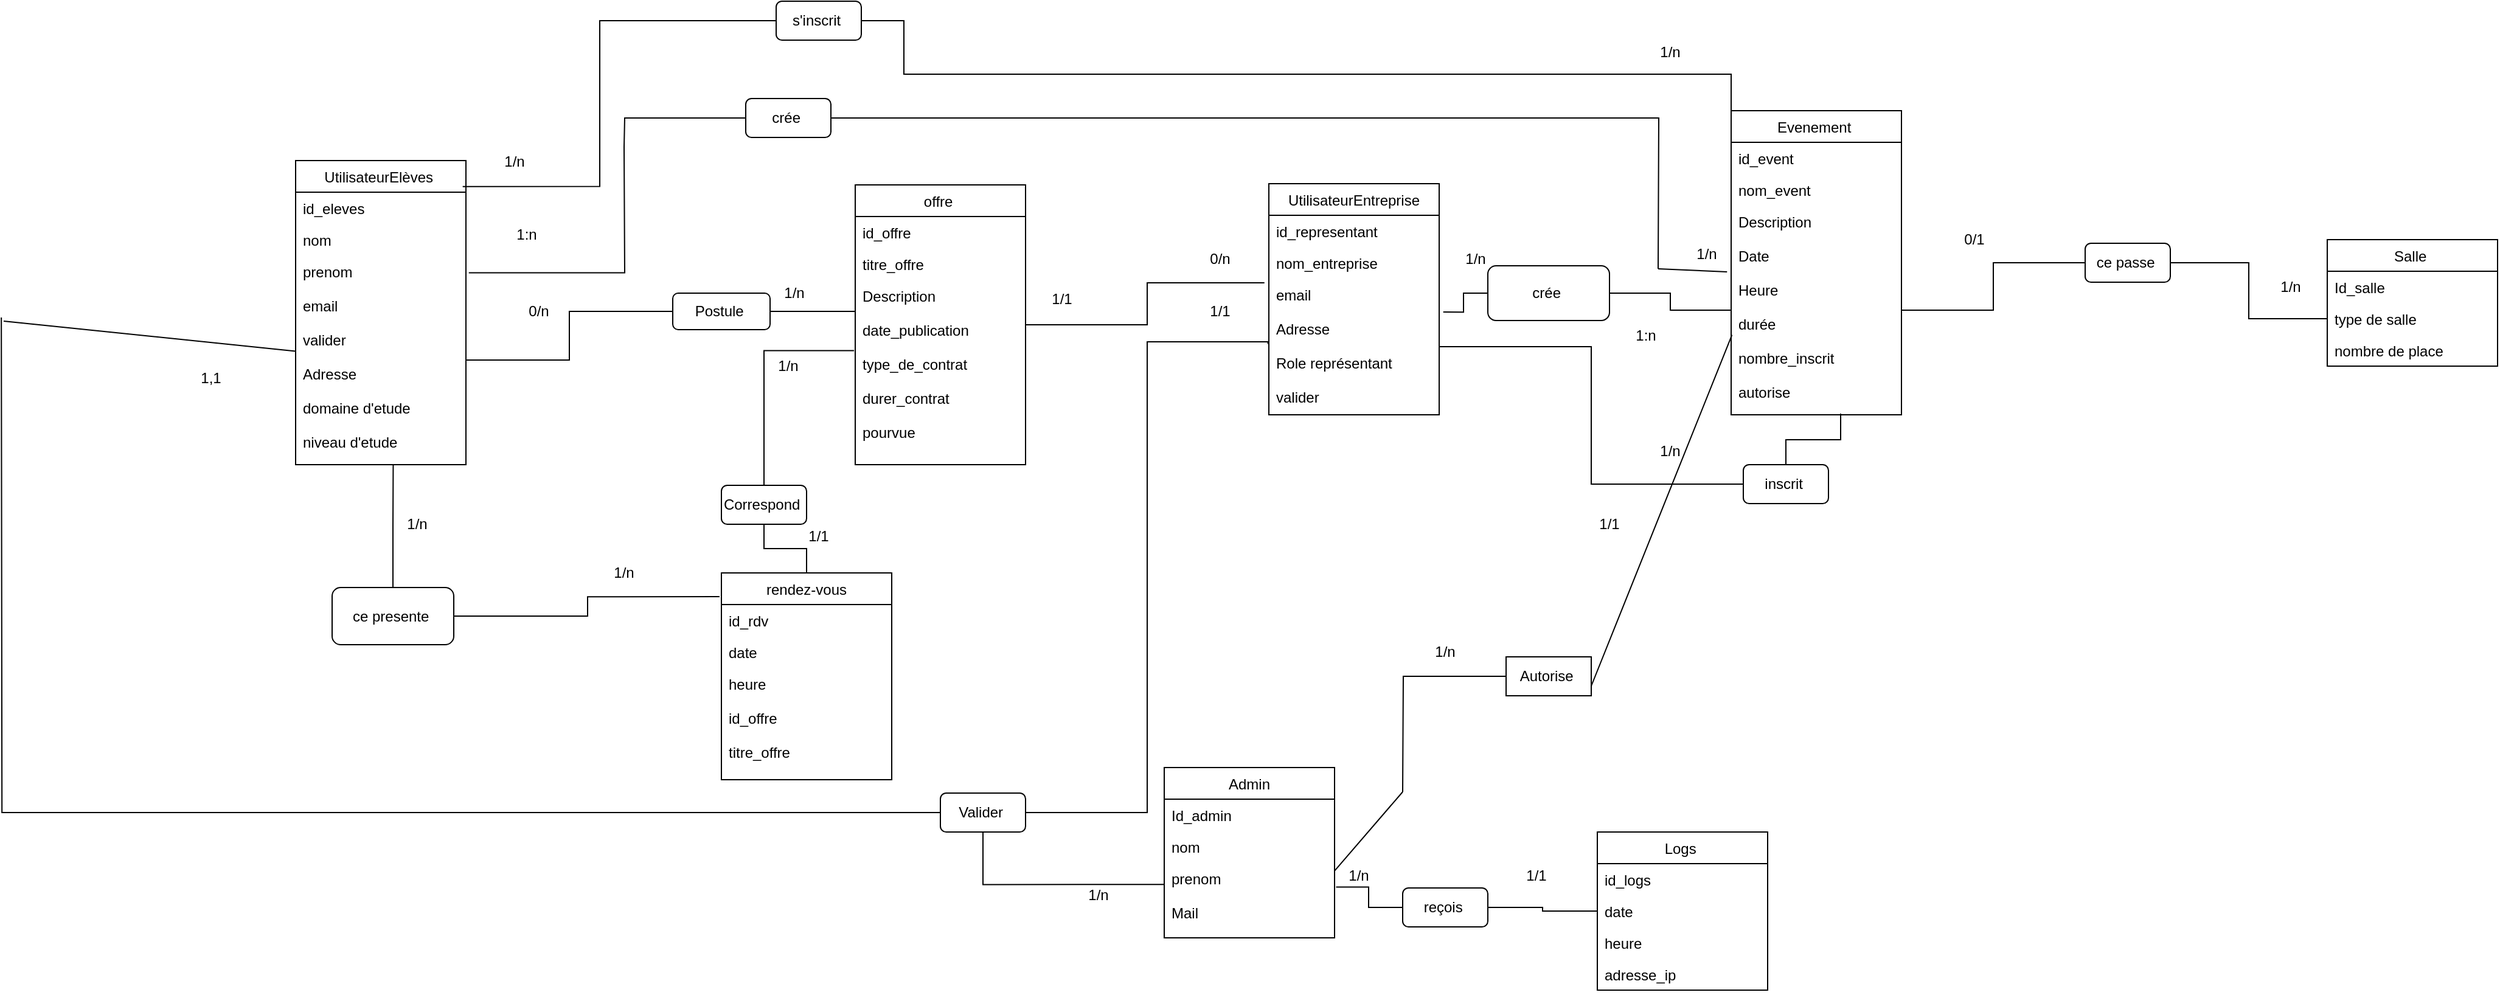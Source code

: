 <mxfile version="20.3.0" type="device"><diagram id="kT9f4pUZSj9P1lLniFnm" name="Page-1"><mxGraphModel dx="2051" dy="1788" grid="1" gridSize="10" guides="1" tooltips="1" connect="1" arrows="1" fold="1" page="1" pageScale="1" pageWidth="827" pageHeight="1169" math="0" shadow="0"><root><mxCell id="0"/><mxCell id="1" parent="0"/><mxCell id="MipJGmoiS9CeCZk2VejD-1" value="UtilisateurElèves " style="swimlane;fontStyle=0;childLayout=stackLayout;horizontal=1;startSize=26;fillColor=none;horizontalStack=0;resizeParent=1;resizeParentMax=0;resizeLast=0;collapsible=1;marginBottom=0;" parent="1" vertex="1"><mxGeometry x="-300" y="111" width="140" height="250" as="geometry"/></mxCell><mxCell id="MipJGmoiS9CeCZk2VejD-2" value="id_eleves" style="text;strokeColor=none;fillColor=none;align=left;verticalAlign=top;spacingLeft=4;spacingRight=4;overflow=hidden;rotatable=0;points=[[0,0.5],[1,0.5]];portConstraint=eastwest;" parent="MipJGmoiS9CeCZk2VejD-1" vertex="1"><mxGeometry y="26" width="140" height="26" as="geometry"/></mxCell><mxCell id="MipJGmoiS9CeCZk2VejD-3" value="nom&#10;" style="text;strokeColor=none;fillColor=none;align=left;verticalAlign=top;spacingLeft=4;spacingRight=4;overflow=hidden;rotatable=0;points=[[0,0.5],[1,0.5]];portConstraint=eastwest;" parent="MipJGmoiS9CeCZk2VejD-1" vertex="1"><mxGeometry y="52" width="140" height="26" as="geometry"/></mxCell><mxCell id="MipJGmoiS9CeCZk2VejD-4" value="prenom&#10;&#10;email &#10;&#10;valider &#10;&#10;Adresse &#10;&#10;domaine d'etude &#10;&#10;niveau d'etude " style="text;strokeColor=none;fillColor=none;align=left;verticalAlign=top;spacingLeft=4;spacingRight=4;overflow=hidden;rotatable=0;points=[[0,0.5],[1,0.5]];portConstraint=eastwest;" parent="MipJGmoiS9CeCZk2VejD-1" vertex="1"><mxGeometry y="78" width="140" height="172" as="geometry"/></mxCell><mxCell id="MipJGmoiS9CeCZk2VejD-5" value="UtilisateurEntreprise" style="swimlane;fontStyle=0;childLayout=stackLayout;horizontal=1;startSize=26;fillColor=none;horizontalStack=0;resizeParent=1;resizeParentMax=0;resizeLast=0;collapsible=1;marginBottom=0;" parent="1" vertex="1"><mxGeometry x="500" y="130" width="140" height="190" as="geometry"/></mxCell><mxCell id="MipJGmoiS9CeCZk2VejD-6" value="id_representant " style="text;strokeColor=none;fillColor=none;align=left;verticalAlign=top;spacingLeft=4;spacingRight=4;overflow=hidden;rotatable=0;points=[[0,0.5],[1,0.5]];portConstraint=eastwest;" parent="MipJGmoiS9CeCZk2VejD-5" vertex="1"><mxGeometry y="26" width="140" height="26" as="geometry"/></mxCell><mxCell id="MipJGmoiS9CeCZk2VejD-7" value="nom_entreprise &#10;" style="text;strokeColor=none;fillColor=none;align=left;verticalAlign=top;spacingLeft=4;spacingRight=4;overflow=hidden;rotatable=0;points=[[0,0.5],[1,0.5]];portConstraint=eastwest;" parent="MipJGmoiS9CeCZk2VejD-5" vertex="1"><mxGeometry y="52" width="140" height="26" as="geometry"/></mxCell><mxCell id="MipJGmoiS9CeCZk2VejD-8" value="email &#10;&#10;Adresse &#10;&#10;Role représentant &#10;&#10;valider " style="text;strokeColor=none;fillColor=none;align=left;verticalAlign=top;spacingLeft=4;spacingRight=4;overflow=hidden;rotatable=0;points=[[0,0.5],[1,0.5]];portConstraint=eastwest;" parent="MipJGmoiS9CeCZk2VejD-5" vertex="1"><mxGeometry y="78" width="140" height="112" as="geometry"/></mxCell><mxCell id="MipJGmoiS9CeCZk2VejD-9" value="Evenement " style="swimlane;fontStyle=0;childLayout=stackLayout;horizontal=1;startSize=26;fillColor=none;horizontalStack=0;resizeParent=1;resizeParentMax=0;resizeLast=0;collapsible=1;marginBottom=0;" parent="1" vertex="1"><mxGeometry x="880" y="70" width="140" height="250" as="geometry"/></mxCell><mxCell id="MipJGmoiS9CeCZk2VejD-10" value="id_event " style="text;strokeColor=none;fillColor=none;align=left;verticalAlign=top;spacingLeft=4;spacingRight=4;overflow=hidden;rotatable=0;points=[[0,0.5],[1,0.5]];portConstraint=eastwest;" parent="MipJGmoiS9CeCZk2VejD-9" vertex="1"><mxGeometry y="26" width="140" height="26" as="geometry"/></mxCell><mxCell id="MipJGmoiS9CeCZk2VejD-11" value="nom_event" style="text;strokeColor=none;fillColor=none;align=left;verticalAlign=top;spacingLeft=4;spacingRight=4;overflow=hidden;rotatable=0;points=[[0,0.5],[1,0.5]];portConstraint=eastwest;" parent="MipJGmoiS9CeCZk2VejD-9" vertex="1"><mxGeometry y="52" width="140" height="26" as="geometry"/></mxCell><mxCell id="MipJGmoiS9CeCZk2VejD-12" value="Description&#10;&#10;Date &#10;&#10;Heure &#10;&#10;durée &#10;&#10;nombre_inscrit &#10;&#10;autorise " style="text;strokeColor=none;fillColor=none;align=left;verticalAlign=top;spacingLeft=4;spacingRight=4;overflow=hidden;rotatable=0;points=[[0,0.5],[1,0.5]];portConstraint=eastwest;" parent="MipJGmoiS9CeCZk2VejD-9" vertex="1"><mxGeometry y="78" width="140" height="172" as="geometry"/></mxCell><mxCell id="YOaphWL9sQhOk_daMz3s-17" style="edgeStyle=orthogonalEdgeStyle;rounded=0;orthogonalLoop=1;jettySize=auto;html=1;entryX=-0.026;entryY=0.031;entryDx=0;entryDy=0;entryPerimeter=0;endArrow=none;endFill=0;" parent="1" source="MipJGmoiS9CeCZk2VejD-14" target="MipJGmoiS9CeCZk2VejD-8" edge="1"><mxGeometry relative="1" as="geometry"/></mxCell><mxCell id="MipJGmoiS9CeCZk2VejD-14" value="offre " style="swimlane;fontStyle=0;childLayout=stackLayout;horizontal=1;startSize=26;fillColor=none;horizontalStack=0;resizeParent=1;resizeParentMax=0;resizeLast=0;collapsible=1;marginBottom=0;" parent="1" vertex="1"><mxGeometry x="160" y="131" width="140" height="230" as="geometry"/></mxCell><mxCell id="MipJGmoiS9CeCZk2VejD-15" value="id_offre " style="text;strokeColor=none;fillColor=none;align=left;verticalAlign=top;spacingLeft=4;spacingRight=4;overflow=hidden;rotatable=0;points=[[0,0.5],[1,0.5]];portConstraint=eastwest;" parent="MipJGmoiS9CeCZk2VejD-14" vertex="1"><mxGeometry y="26" width="140" height="26" as="geometry"/></mxCell><mxCell id="MipJGmoiS9CeCZk2VejD-16" value="titre_offre " style="text;strokeColor=none;fillColor=none;align=left;verticalAlign=top;spacingLeft=4;spacingRight=4;overflow=hidden;rotatable=0;points=[[0,0.5],[1,0.5]];portConstraint=eastwest;" parent="MipJGmoiS9CeCZk2VejD-14" vertex="1"><mxGeometry y="52" width="140" height="26" as="geometry"/></mxCell><mxCell id="MipJGmoiS9CeCZk2VejD-17" value="Description&#10;&#10;date_publication &#10;&#10;type_de_contrat&#10;&#10;durer_contrat&#10;&#10;pourvue " style="text;strokeColor=none;fillColor=none;align=left;verticalAlign=top;spacingLeft=4;spacingRight=4;overflow=hidden;rotatable=0;points=[[0,0.5],[1,0.5]];portConstraint=eastwest;" parent="MipJGmoiS9CeCZk2VejD-14" vertex="1"><mxGeometry y="78" width="140" height="152" as="geometry"/></mxCell><mxCell id="MipJGmoiS9CeCZk2VejD-18" value="rendez-vous" style="swimlane;fontStyle=0;childLayout=stackLayout;horizontal=1;startSize=26;fillColor=none;horizontalStack=0;resizeParent=1;resizeParentMax=0;resizeLast=0;collapsible=1;marginBottom=0;" parent="1" vertex="1"><mxGeometry x="50" y="450" width="140" height="170" as="geometry"/></mxCell><mxCell id="MipJGmoiS9CeCZk2VejD-19" value="id_rdv" style="text;strokeColor=none;fillColor=none;align=left;verticalAlign=top;spacingLeft=4;spacingRight=4;overflow=hidden;rotatable=0;points=[[0,0.5],[1,0.5]];portConstraint=eastwest;" parent="MipJGmoiS9CeCZk2VejD-18" vertex="1"><mxGeometry y="26" width="140" height="26" as="geometry"/></mxCell><mxCell id="MipJGmoiS9CeCZk2VejD-20" value="date" style="text;strokeColor=none;fillColor=none;align=left;verticalAlign=top;spacingLeft=4;spacingRight=4;overflow=hidden;rotatable=0;points=[[0,0.5],[1,0.5]];portConstraint=eastwest;" parent="MipJGmoiS9CeCZk2VejD-18" vertex="1"><mxGeometry y="52" width="140" height="26" as="geometry"/></mxCell><mxCell id="MipJGmoiS9CeCZk2VejD-21" value="heure &#10;&#10;id_offre &#10;&#10;titre_offre " style="text;strokeColor=none;fillColor=none;align=left;verticalAlign=top;spacingLeft=4;spacingRight=4;overflow=hidden;rotatable=0;points=[[0,0.5],[1,0.5]];portConstraint=eastwest;" parent="MipJGmoiS9CeCZk2VejD-18" vertex="1"><mxGeometry y="78" width="140" height="92" as="geometry"/></mxCell><mxCell id="MipJGmoiS9CeCZk2VejD-22" value="Admin" style="swimlane;fontStyle=0;childLayout=stackLayout;horizontal=1;startSize=26;fillColor=none;horizontalStack=0;resizeParent=1;resizeParentMax=0;resizeLast=0;collapsible=1;marginBottom=0;" parent="1" vertex="1"><mxGeometry x="414" y="610" width="140" height="140" as="geometry"/></mxCell><mxCell id="MipJGmoiS9CeCZk2VejD-23" value="Id_admin" style="text;strokeColor=none;fillColor=none;align=left;verticalAlign=top;spacingLeft=4;spacingRight=4;overflow=hidden;rotatable=0;points=[[0,0.5],[1,0.5]];portConstraint=eastwest;" parent="MipJGmoiS9CeCZk2VejD-22" vertex="1"><mxGeometry y="26" width="140" height="26" as="geometry"/></mxCell><mxCell id="MipJGmoiS9CeCZk2VejD-24" value="nom&#10;" style="text;strokeColor=none;fillColor=none;align=left;verticalAlign=top;spacingLeft=4;spacingRight=4;overflow=hidden;rotatable=0;points=[[0,0.5],[1,0.5]];portConstraint=eastwest;" parent="MipJGmoiS9CeCZk2VejD-22" vertex="1"><mxGeometry y="52" width="140" height="26" as="geometry"/></mxCell><mxCell id="MipJGmoiS9CeCZk2VejD-25" value="prenom&#10;&#10;Mail" style="text;strokeColor=none;fillColor=none;align=left;verticalAlign=top;spacingLeft=4;spacingRight=4;overflow=hidden;rotatable=0;points=[[0,0.5],[1,0.5]];portConstraint=eastwest;" parent="MipJGmoiS9CeCZk2VejD-22" vertex="1"><mxGeometry y="78" width="140" height="62" as="geometry"/></mxCell><mxCell id="MipJGmoiS9CeCZk2VejD-30" value="Logs " style="swimlane;fontStyle=0;childLayout=stackLayout;horizontal=1;startSize=26;fillColor=none;horizontalStack=0;resizeParent=1;resizeParentMax=0;resizeLast=0;collapsible=1;marginBottom=0;" parent="1" vertex="1"><mxGeometry x="770" y="663" width="140" height="130" as="geometry"/></mxCell><mxCell id="MipJGmoiS9CeCZk2VejD-31" value="id_logs" style="text;strokeColor=none;fillColor=none;align=left;verticalAlign=top;spacingLeft=4;spacingRight=4;overflow=hidden;rotatable=0;points=[[0,0.5],[1,0.5]];portConstraint=eastwest;" parent="MipJGmoiS9CeCZk2VejD-30" vertex="1"><mxGeometry y="26" width="140" height="26" as="geometry"/></mxCell><mxCell id="MipJGmoiS9CeCZk2VejD-32" value="date " style="text;strokeColor=none;fillColor=none;align=left;verticalAlign=top;spacingLeft=4;spacingRight=4;overflow=hidden;rotatable=0;points=[[0,0.5],[1,0.5]];portConstraint=eastwest;" parent="MipJGmoiS9CeCZk2VejD-30" vertex="1"><mxGeometry y="52" width="140" height="26" as="geometry"/></mxCell><mxCell id="MipJGmoiS9CeCZk2VejD-33" value="heure " style="text;strokeColor=none;fillColor=none;align=left;verticalAlign=top;spacingLeft=4;spacingRight=4;overflow=hidden;rotatable=0;points=[[0,0.5],[1,0.5]];portConstraint=eastwest;" parent="MipJGmoiS9CeCZk2VejD-30" vertex="1"><mxGeometry y="78" width="140" height="26" as="geometry"/></mxCell><mxCell id="7bT8xUCwLgL1qmQ-IqeM-1" value="adresse_ip" style="text;strokeColor=none;fillColor=none;align=left;verticalAlign=top;spacingLeft=4;spacingRight=4;overflow=hidden;rotatable=0;points=[[0,0.5],[1,0.5]];portConstraint=eastwest;" vertex="1" parent="MipJGmoiS9CeCZk2VejD-30"><mxGeometry y="104" width="140" height="26" as="geometry"/></mxCell><mxCell id="MipJGmoiS9CeCZk2VejD-34" value="crée&amp;nbsp;" style="rounded=1;whiteSpace=wrap;html=1;" parent="1" vertex="1"><mxGeometry x="680" y="197.5" width="100" height="45" as="geometry"/></mxCell><mxCell id="MipJGmoiS9CeCZk2VejD-37" style="edgeStyle=orthogonalEdgeStyle;rounded=0;orthogonalLoop=1;jettySize=auto;html=1;endArrow=none;endFill=0;exitX=1.024;exitY=0.246;exitDx=0;exitDy=0;exitPerimeter=0;" parent="1" source="MipJGmoiS9CeCZk2VejD-8" target="MipJGmoiS9CeCZk2VejD-34" edge="1"><mxGeometry relative="1" as="geometry"/></mxCell><mxCell id="MipJGmoiS9CeCZk2VejD-38" style="edgeStyle=orthogonalEdgeStyle;rounded=0;orthogonalLoop=1;jettySize=auto;html=1;entryX=1;entryY=0.5;entryDx=0;entryDy=0;endArrow=none;endFill=0;" parent="1" source="MipJGmoiS9CeCZk2VejD-12" target="MipJGmoiS9CeCZk2VejD-34" edge="1"><mxGeometry relative="1" as="geometry"/></mxCell><mxCell id="MipJGmoiS9CeCZk2VejD-41" style="edgeStyle=orthogonalEdgeStyle;rounded=0;orthogonalLoop=1;jettySize=auto;html=1;entryX=0;entryY=0.5;entryDx=0;entryDy=0;endArrow=none;endFill=0;" parent="1" source="MipJGmoiS9CeCZk2VejD-39" target="MipJGmoiS9CeCZk2VejD-14" edge="1"><mxGeometry relative="1" as="geometry"><Array as="points"><mxPoint x="160" y="235"/></Array></mxGeometry></mxCell><mxCell id="MipJGmoiS9CeCZk2VejD-39" value="Postule&amp;nbsp;" style="rounded=1;whiteSpace=wrap;html=1;" parent="1" vertex="1"><mxGeometry x="10" y="220" width="80" height="30" as="geometry"/></mxCell><mxCell id="MipJGmoiS9CeCZk2VejD-40" style="edgeStyle=orthogonalEdgeStyle;rounded=0;orthogonalLoop=1;jettySize=auto;html=1;entryX=0;entryY=0.5;entryDx=0;entryDy=0;endArrow=none;endFill=0;" parent="1" source="MipJGmoiS9CeCZk2VejD-4" target="MipJGmoiS9CeCZk2VejD-39" edge="1"><mxGeometry relative="1" as="geometry"/></mxCell><mxCell id="MipJGmoiS9CeCZk2VejD-42" value="0/n" style="text;html=1;strokeColor=none;fillColor=none;align=center;verticalAlign=middle;whiteSpace=wrap;rounded=0;" parent="1" vertex="1"><mxGeometry x="-120" y="225" width="40" height="20" as="geometry"/></mxCell><mxCell id="MipJGmoiS9CeCZk2VejD-43" value="1/n" style="text;html=1;strokeColor=none;fillColor=none;align=center;verticalAlign=middle;whiteSpace=wrap;rounded=0;" parent="1" vertex="1"><mxGeometry x="90" y="210" width="40" height="20" as="geometry"/></mxCell><mxCell id="YOaphWL9sQhOk_daMz3s-13" style="edgeStyle=orthogonalEdgeStyle;rounded=0;orthogonalLoop=1;jettySize=auto;html=1;exitX=0.5;exitY=0;exitDx=0;exitDy=0;entryX=0.573;entryY=0.997;entryDx=0;entryDy=0;entryPerimeter=0;endArrow=none;endFill=0;" parent="1" source="MipJGmoiS9CeCZk2VejD-49" target="MipJGmoiS9CeCZk2VejD-4" edge="1"><mxGeometry relative="1" as="geometry"/></mxCell><mxCell id="YOaphWL9sQhOk_daMz3s-16" style="edgeStyle=orthogonalEdgeStyle;rounded=0;orthogonalLoop=1;jettySize=auto;html=1;exitX=1;exitY=0.5;exitDx=0;exitDy=0;entryX=-0.011;entryY=0.115;entryDx=0;entryDy=0;entryPerimeter=0;endArrow=none;endFill=0;" parent="1" source="MipJGmoiS9CeCZk2VejD-49" target="MipJGmoiS9CeCZk2VejD-18" edge="1"><mxGeometry relative="1" as="geometry"/></mxCell><mxCell id="MipJGmoiS9CeCZk2VejD-49" value="ce presente&amp;nbsp;" style="rounded=1;whiteSpace=wrap;html=1;" parent="1" vertex="1"><mxGeometry x="-270" y="462" width="100" height="47" as="geometry"/></mxCell><mxCell id="MipJGmoiS9CeCZk2VejD-58" style="edgeStyle=orthogonalEdgeStyle;rounded=0;orthogonalLoop=1;jettySize=auto;html=1;endArrow=none;endFill=0;entryX=1.017;entryY=0.083;entryDx=0;entryDy=0;entryPerimeter=0;" parent="1" target="MipJGmoiS9CeCZk2VejD-4" edge="1"><mxGeometry relative="1" as="geometry"><mxPoint x="-80" y="170" as="targetPoint"/><mxPoint x="-30" y="100" as="sourcePoint"/></mxGeometry></mxCell><mxCell id="MipJGmoiS9CeCZk2VejD-59" style="edgeStyle=orthogonalEdgeStyle;rounded=0;orthogonalLoop=1;jettySize=auto;html=1;endArrow=none;endFill=0;" parent="1" source="MipJGmoiS9CeCZk2VejD-54" edge="1"><mxGeometry relative="1" as="geometry"><mxPoint x="-30" y="100" as="targetPoint"/></mxGeometry></mxCell><mxCell id="MipJGmoiS9CeCZk2VejD-60" style="edgeStyle=orthogonalEdgeStyle;rounded=0;orthogonalLoop=1;jettySize=auto;html=1;endArrow=none;endFill=0;" parent="1" source="MipJGmoiS9CeCZk2VejD-54" edge="1"><mxGeometry relative="1" as="geometry"><mxPoint x="820" y="200" as="targetPoint"/></mxGeometry></mxCell><mxCell id="MipJGmoiS9CeCZk2VejD-54" value="crée&amp;nbsp;" style="rounded=1;whiteSpace=wrap;html=1;" parent="1" vertex="1"><mxGeometry x="70" y="60" width="70" height="32" as="geometry"/></mxCell><mxCell id="MipJGmoiS9CeCZk2VejD-61" value="" style="endArrow=none;html=1;exitX=-0.024;exitY=0.317;exitDx=0;exitDy=0;exitPerimeter=0;" parent="1" source="MipJGmoiS9CeCZk2VejD-12" edge="1"><mxGeometry width="50" height="50" relative="1" as="geometry"><mxPoint x="400" y="100" as="sourcePoint"/><mxPoint x="820" y="200" as="targetPoint"/></mxGeometry></mxCell><mxCell id="MipJGmoiS9CeCZk2VejD-63" style="edgeStyle=orthogonalEdgeStyle;rounded=0;orthogonalLoop=1;jettySize=auto;html=1;entryX=1.009;entryY=0.326;entryDx=0;entryDy=0;entryPerimeter=0;endArrow=none;endFill=0;" parent="1" source="MipJGmoiS9CeCZk2VejD-62" target="MipJGmoiS9CeCZk2VejD-25" edge="1"><mxGeometry relative="1" as="geometry"/></mxCell><mxCell id="MipJGmoiS9CeCZk2VejD-64" style="edgeStyle=orthogonalEdgeStyle;rounded=0;orthogonalLoop=1;jettySize=auto;html=1;entryX=0;entryY=0.5;entryDx=0;entryDy=0;endArrow=none;endFill=0;" parent="1" source="MipJGmoiS9CeCZk2VejD-62" target="MipJGmoiS9CeCZk2VejD-32" edge="1"><mxGeometry relative="1" as="geometry"/></mxCell><mxCell id="MipJGmoiS9CeCZk2VejD-62" value="reçois&amp;nbsp;" style="rounded=1;whiteSpace=wrap;html=1;" parent="1" vertex="1"><mxGeometry x="610" y="709" width="70" height="32" as="geometry"/></mxCell><mxCell id="MipJGmoiS9CeCZk2VejD-67" style="edgeStyle=orthogonalEdgeStyle;rounded=0;orthogonalLoop=1;jettySize=auto;html=1;endArrow=none;endFill=0;" parent="1" source="MipJGmoiS9CeCZk2VejD-65" edge="1"><mxGeometry relative="1" as="geometry"><mxPoint x="610" y="630" as="targetPoint"/></mxGeometry></mxCell><mxCell id="MipJGmoiS9CeCZk2VejD-65" value="Autorise&amp;nbsp;" style="rounded=1;whiteSpace=wrap;html=1;arcSize=0;" parent="1" vertex="1"><mxGeometry x="695" y="519" width="70" height="32" as="geometry"/></mxCell><mxCell id="MipJGmoiS9CeCZk2VejD-68" value="" style="endArrow=none;html=1;exitX=1.001;exitY=0.11;exitDx=0;exitDy=0;exitPerimeter=0;" parent="1" source="MipJGmoiS9CeCZk2VejD-25" edge="1"><mxGeometry width="50" height="50" relative="1" as="geometry"><mxPoint x="610" y="690" as="sourcePoint"/><mxPoint x="610" y="630" as="targetPoint"/></mxGeometry></mxCell><mxCell id="MipJGmoiS9CeCZk2VejD-69" value="" style="endArrow=none;html=1;exitX=1;exitY=0.75;exitDx=0;exitDy=0;entryX=0.005;entryY=0.618;entryDx=0;entryDy=0;entryPerimeter=0;" parent="1" source="MipJGmoiS9CeCZk2VejD-65" target="MipJGmoiS9CeCZk2VejD-12" edge="1"><mxGeometry width="50" height="50" relative="1" as="geometry"><mxPoint x="560" y="440" as="sourcePoint"/><mxPoint x="610" y="390" as="targetPoint"/></mxGeometry></mxCell><mxCell id="MipJGmoiS9CeCZk2VejD-74" style="edgeStyle=orthogonalEdgeStyle;rounded=0;orthogonalLoop=1;jettySize=auto;html=1;entryX=0.003;entryY=0.293;entryDx=0;entryDy=0;entryPerimeter=0;endArrow=none;endFill=0;" parent="1" source="MipJGmoiS9CeCZk2VejD-72" target="MipJGmoiS9CeCZk2VejD-25" edge="1"><mxGeometry relative="1" as="geometry"/></mxCell><mxCell id="MipJGmoiS9CeCZk2VejD-75" style="edgeStyle=orthogonalEdgeStyle;rounded=0;orthogonalLoop=1;jettySize=auto;html=1;endArrow=none;endFill=0;entryX=-0.005;entryY=0.48;entryDx=0;entryDy=0;entryPerimeter=0;" parent="1" source="MipJGmoiS9CeCZk2VejD-72" target="MipJGmoiS9CeCZk2VejD-8" edge="1"><mxGeometry relative="1" as="geometry"><mxPoint x="490" y="260" as="targetPoint"/><Array as="points"><mxPoint x="400" y="647"/><mxPoint x="400" y="260"/><mxPoint x="499" y="260"/></Array></mxGeometry></mxCell><mxCell id="MipJGmoiS9CeCZk2VejD-77" style="edgeStyle=orthogonalEdgeStyle;rounded=0;orthogonalLoop=1;jettySize=auto;html=1;endArrow=none;endFill=0;" parent="1" source="MipJGmoiS9CeCZk2VejD-72" edge="1"><mxGeometry relative="1" as="geometry"><mxPoint x="-541.905" y="240.0" as="targetPoint"/></mxGeometry></mxCell><mxCell id="MipJGmoiS9CeCZk2VejD-72" value="Valider&amp;nbsp;&lt;br&gt;" style="rounded=1;whiteSpace=wrap;html=1;" parent="1" vertex="1"><mxGeometry x="230" y="631" width="70" height="32" as="geometry"/></mxCell><mxCell id="MipJGmoiS9CeCZk2VejD-78" value="" style="endArrow=none;html=1;" parent="1" target="MipJGmoiS9CeCZk2VejD-4" edge="1"><mxGeometry width="50" height="50" relative="1" as="geometry"><mxPoint x="-540" y="243" as="sourcePoint"/><mxPoint x="-460" y="162.5" as="targetPoint"/></mxGeometry></mxCell><mxCell id="MipJGmoiS9CeCZk2VejD-79" value="1/n" style="text;html=1;strokeColor=none;fillColor=none;align=center;verticalAlign=middle;whiteSpace=wrap;rounded=0;" parent="1" vertex="1"><mxGeometry x="554" y="689" width="40" height="20" as="geometry"/></mxCell><mxCell id="MipJGmoiS9CeCZk2VejD-80" value="1/1" style="text;html=1;strokeColor=none;fillColor=none;align=center;verticalAlign=middle;whiteSpace=wrap;rounded=0;" parent="1" vertex="1"><mxGeometry x="700" y="689" width="40" height="20" as="geometry"/></mxCell><mxCell id="MipJGmoiS9CeCZk2VejD-81" value="1/n" style="text;html=1;strokeColor=none;fillColor=none;align=center;verticalAlign=middle;whiteSpace=wrap;rounded=0;" parent="1" vertex="1"><mxGeometry x="625" y="505" width="40" height="20" as="geometry"/></mxCell><mxCell id="MipJGmoiS9CeCZk2VejD-82" value="1/1" style="text;html=1;strokeColor=none;fillColor=none;align=center;verticalAlign=middle;whiteSpace=wrap;rounded=0;" parent="1" vertex="1"><mxGeometry x="760" y="400" width="40" height="20" as="geometry"/></mxCell><mxCell id="MipJGmoiS9CeCZk2VejD-83" value="1:n" style="text;html=1;strokeColor=none;fillColor=none;align=center;verticalAlign=middle;whiteSpace=wrap;rounded=0;" parent="1" vertex="1"><mxGeometry x="790" y="245" width="40" height="20" as="geometry"/></mxCell><mxCell id="MipJGmoiS9CeCZk2VejD-84" value="Salle " style="swimlane;fontStyle=0;childLayout=stackLayout;horizontal=1;startSize=26;fillColor=none;horizontalStack=0;resizeParent=1;resizeParentMax=0;resizeLast=0;collapsible=1;marginBottom=0;" parent="1" vertex="1"><mxGeometry x="1370" y="176" width="140" height="104" as="geometry"/></mxCell><mxCell id="MipJGmoiS9CeCZk2VejD-86" value="Id_salle " style="text;strokeColor=none;fillColor=none;align=left;verticalAlign=top;spacingLeft=4;spacingRight=4;overflow=hidden;rotatable=0;points=[[0,0.5],[1,0.5]];portConstraint=eastwest;" parent="MipJGmoiS9CeCZk2VejD-84" vertex="1"><mxGeometry y="26" width="140" height="26" as="geometry"/></mxCell><mxCell id="MipJGmoiS9CeCZk2VejD-85" value="type de salle " style="text;strokeColor=none;fillColor=none;align=left;verticalAlign=top;spacingLeft=4;spacingRight=4;overflow=hidden;rotatable=0;points=[[0,0.5],[1,0.5]];portConstraint=eastwest;" parent="MipJGmoiS9CeCZk2VejD-84" vertex="1"><mxGeometry y="52" width="140" height="26" as="geometry"/></mxCell><mxCell id="MipJGmoiS9CeCZk2VejD-87" value="nombre de place " style="text;strokeColor=none;fillColor=none;align=left;verticalAlign=top;spacingLeft=4;spacingRight=4;overflow=hidden;rotatable=0;points=[[0,0.5],[1,0.5]];portConstraint=eastwest;" parent="MipJGmoiS9CeCZk2VejD-84" vertex="1"><mxGeometry y="78" width="140" height="26" as="geometry"/></mxCell><mxCell id="MipJGmoiS9CeCZk2VejD-93" value="1/n" style="text;html=1;strokeColor=none;fillColor=none;align=center;verticalAlign=middle;whiteSpace=wrap;rounded=0;" parent="1" vertex="1"><mxGeometry x="-220" y="400" width="40" height="20" as="geometry"/></mxCell><mxCell id="MipJGmoiS9CeCZk2VejD-94" value="1/n" style="text;html=1;strokeColor=none;fillColor=none;align=center;verticalAlign=middle;whiteSpace=wrap;rounded=0;" parent="1" vertex="1"><mxGeometry x="-50" y="440" width="40" height="20" as="geometry"/></mxCell><mxCell id="MipJGmoiS9CeCZk2VejD-97" value="1:n" style="text;html=1;strokeColor=none;fillColor=none;align=center;verticalAlign=middle;whiteSpace=wrap;rounded=0;" parent="1" vertex="1"><mxGeometry x="-130" y="162" width="40" height="20" as="geometry"/></mxCell><mxCell id="MipJGmoiS9CeCZk2VejD-98" value="1/n" style="text;html=1;strokeColor=none;fillColor=none;align=center;verticalAlign=middle;whiteSpace=wrap;rounded=0;" parent="1" vertex="1"><mxGeometry x="840" y="177.5" width="40" height="20" as="geometry"/></mxCell><mxCell id="MipJGmoiS9CeCZk2VejD-99" value="1/n" style="text;html=1;strokeColor=none;fillColor=none;align=center;verticalAlign=middle;whiteSpace=wrap;rounded=0;" parent="1" vertex="1"><mxGeometry x="650" y="182" width="40" height="20" as="geometry"/></mxCell><mxCell id="MipJGmoiS9CeCZk2VejD-100" value="1/1" style="text;html=1;strokeColor=none;fillColor=none;align=center;verticalAlign=middle;whiteSpace=wrap;rounded=0;" parent="1" vertex="1"><mxGeometry x="440" y="225" width="40" height="20" as="geometry"/></mxCell><mxCell id="MipJGmoiS9CeCZk2VejD-103" value="1/n" style="text;html=1;strokeColor=none;fillColor=none;align=center;verticalAlign=middle;whiteSpace=wrap;rounded=0;" parent="1" vertex="1"><mxGeometry x="340" y="705" width="40" height="20" as="geometry"/></mxCell><mxCell id="YOaphWL9sQhOk_daMz3s-3" style="edgeStyle=orthogonalEdgeStyle;rounded=0;orthogonalLoop=1;jettySize=auto;html=1;endArrow=none;endFill=0;" parent="1" source="YOaphWL9sQhOk_daMz3s-1" target="MipJGmoiS9CeCZk2VejD-18" edge="1"><mxGeometry relative="1" as="geometry"/></mxCell><mxCell id="YOaphWL9sQhOk_daMz3s-6" style="edgeStyle=orthogonalEdgeStyle;rounded=0;orthogonalLoop=1;jettySize=auto;html=1;exitX=0.5;exitY=0;exitDx=0;exitDy=0;entryX=-0.007;entryY=0.383;entryDx=0;entryDy=0;entryPerimeter=0;endArrow=none;endFill=0;" parent="1" source="YOaphWL9sQhOk_daMz3s-1" target="MipJGmoiS9CeCZk2VejD-17" edge="1"><mxGeometry relative="1" as="geometry"/></mxCell><mxCell id="YOaphWL9sQhOk_daMz3s-1" value="Correspond&amp;nbsp;" style="rounded=1;whiteSpace=wrap;html=1;" parent="1" vertex="1"><mxGeometry x="50" y="378" width="70" height="32" as="geometry"/></mxCell><mxCell id="YOaphWL9sQhOk_daMz3s-4" value="1/1" style="text;html=1;strokeColor=none;fillColor=none;align=center;verticalAlign=middle;whiteSpace=wrap;rounded=0;" parent="1" vertex="1"><mxGeometry x="110" y="410" width="40" height="20" as="geometry"/></mxCell><mxCell id="YOaphWL9sQhOk_daMz3s-5" value="1/n" style="text;html=1;strokeColor=none;fillColor=none;align=center;verticalAlign=middle;whiteSpace=wrap;rounded=0;" parent="1" vertex="1"><mxGeometry x="85" y="270" width="40" height="20" as="geometry"/></mxCell><mxCell id="YOaphWL9sQhOk_daMz3s-18" value="0/n" style="text;html=1;strokeColor=none;fillColor=none;align=center;verticalAlign=middle;whiteSpace=wrap;rounded=0;" parent="1" vertex="1"><mxGeometry x="440" y="182" width="40" height="20" as="geometry"/></mxCell><mxCell id="YOaphWL9sQhOk_daMz3s-19" value="1/1" style="text;html=1;strokeColor=none;fillColor=none;align=center;verticalAlign=middle;whiteSpace=wrap;rounded=0;" parent="1" vertex="1"><mxGeometry x="310" y="215" width="40" height="20" as="geometry"/></mxCell><mxCell id="YOaphWL9sQhOk_daMz3s-22" value="1,1" style="text;html=1;align=center;verticalAlign=middle;resizable=0;points=[];autosize=1;" parent="1" vertex="1"><mxGeometry x="-385" y="280" width="30" height="20" as="geometry"/></mxCell><mxCell id="YOaphWL9sQhOk_daMz3s-23" value="ce passe&amp;nbsp;" style="rounded=1;whiteSpace=wrap;html=1;" parent="1" vertex="1"><mxGeometry x="1171" y="179" width="70" height="32" as="geometry"/></mxCell><mxCell id="YOaphWL9sQhOk_daMz3s-24" style="edgeStyle=orthogonalEdgeStyle;rounded=0;orthogonalLoop=1;jettySize=auto;html=1;entryX=0;entryY=0.5;entryDx=0;entryDy=0;endArrow=none;endFill=0;" parent="1" source="MipJGmoiS9CeCZk2VejD-12" target="YOaphWL9sQhOk_daMz3s-23" edge="1"><mxGeometry relative="1" as="geometry"/></mxCell><mxCell id="YOaphWL9sQhOk_daMz3s-25" value="0/1" style="text;html=1;strokeColor=none;fillColor=none;align=center;verticalAlign=middle;whiteSpace=wrap;rounded=0;" parent="1" vertex="1"><mxGeometry x="1060" y="166" width="40" height="20" as="geometry"/></mxCell><mxCell id="YOaphWL9sQhOk_daMz3s-27" style="edgeStyle=orthogonalEdgeStyle;rounded=0;orthogonalLoop=1;jettySize=auto;html=1;entryX=1;entryY=0.5;entryDx=0;entryDy=0;endArrow=none;endFill=0;" parent="1" source="MipJGmoiS9CeCZk2VejD-85" target="YOaphWL9sQhOk_daMz3s-23" edge="1"><mxGeometry relative="1" as="geometry"/></mxCell><mxCell id="YOaphWL9sQhOk_daMz3s-28" value="1/n" style="text;html=1;strokeColor=none;fillColor=none;align=center;verticalAlign=middle;whiteSpace=wrap;rounded=0;" parent="1" vertex="1"><mxGeometry x="1320" y="205" width="40" height="20" as="geometry"/></mxCell><mxCell id="YOaphWL9sQhOk_daMz3s-30" style="edgeStyle=orthogonalEdgeStyle;rounded=0;orthogonalLoop=1;jettySize=auto;html=1;entryX=0.981;entryY=-0.179;entryDx=0;entryDy=0;entryPerimeter=0;endArrow=none;endFill=0;" parent="1" source="YOaphWL9sQhOk_daMz3s-29" target="MipJGmoiS9CeCZk2VejD-2" edge="1"><mxGeometry relative="1" as="geometry"><Array as="points"><mxPoint x="-50" y="-4"/><mxPoint x="-50" y="132"/></Array></mxGeometry></mxCell><mxCell id="YOaphWL9sQhOk_daMz3s-32" style="edgeStyle=orthogonalEdgeStyle;rounded=0;orthogonalLoop=1;jettySize=auto;html=1;entryX=0;entryY=0.5;entryDx=0;entryDy=0;endArrow=none;endFill=0;" parent="1" source="YOaphWL9sQhOk_daMz3s-29" target="MipJGmoiS9CeCZk2VejD-10" edge="1"><mxGeometry relative="1" as="geometry"><Array as="points"><mxPoint x="200" y="-4"/><mxPoint x="200" y="40"/><mxPoint x="880" y="40"/></Array></mxGeometry></mxCell><mxCell id="YOaphWL9sQhOk_daMz3s-29" value="s'inscrit&amp;nbsp;" style="rounded=1;whiteSpace=wrap;html=1;" parent="1" vertex="1"><mxGeometry x="95" y="-20" width="70" height="32" as="geometry"/></mxCell><mxCell id="YOaphWL9sQhOk_daMz3s-31" value="1/n" style="text;html=1;strokeColor=none;fillColor=none;align=center;verticalAlign=middle;whiteSpace=wrap;rounded=0;" parent="1" vertex="1"><mxGeometry x="-140" y="102" width="40" height="20" as="geometry"/></mxCell><mxCell id="YOaphWL9sQhOk_daMz3s-33" value="1/n" style="text;html=1;strokeColor=none;fillColor=none;align=center;verticalAlign=middle;whiteSpace=wrap;rounded=0;" parent="1" vertex="1"><mxGeometry x="810" y="12" width="40" height="20" as="geometry"/></mxCell><mxCell id="YOaphWL9sQhOk_daMz3s-37" style="edgeStyle=orthogonalEdgeStyle;rounded=0;orthogonalLoop=1;jettySize=auto;html=1;entryX=0.643;entryY=0.994;entryDx=0;entryDy=0;entryPerimeter=0;endArrow=none;endFill=0;" parent="1" source="YOaphWL9sQhOk_daMz3s-35" target="MipJGmoiS9CeCZk2VejD-12" edge="1"><mxGeometry relative="1" as="geometry"/></mxCell><mxCell id="YOaphWL9sQhOk_daMz3s-35" value="inscrit&amp;nbsp;" style="rounded=1;whiteSpace=wrap;html=1;" parent="1" vertex="1"><mxGeometry x="890" y="361" width="70" height="32" as="geometry"/></mxCell><mxCell id="YOaphWL9sQhOk_daMz3s-36" style="edgeStyle=orthogonalEdgeStyle;rounded=0;orthogonalLoop=1;jettySize=auto;html=1;endArrow=none;endFill=0;entryX=0;entryY=0.5;entryDx=0;entryDy=0;" parent="1" source="MipJGmoiS9CeCZk2VejD-8" target="YOaphWL9sQhOk_daMz3s-35" edge="1"><mxGeometry relative="1" as="geometry"><mxPoint x="860" y="380" as="targetPoint"/></mxGeometry></mxCell><mxCell id="YOaphWL9sQhOk_daMz3s-38" value="1/n" style="text;html=1;strokeColor=none;fillColor=none;align=center;verticalAlign=middle;whiteSpace=wrap;rounded=0;" parent="1" vertex="1"><mxGeometry x="810" y="340" width="40" height="20" as="geometry"/></mxCell></root></mxGraphModel></diagram></mxfile>